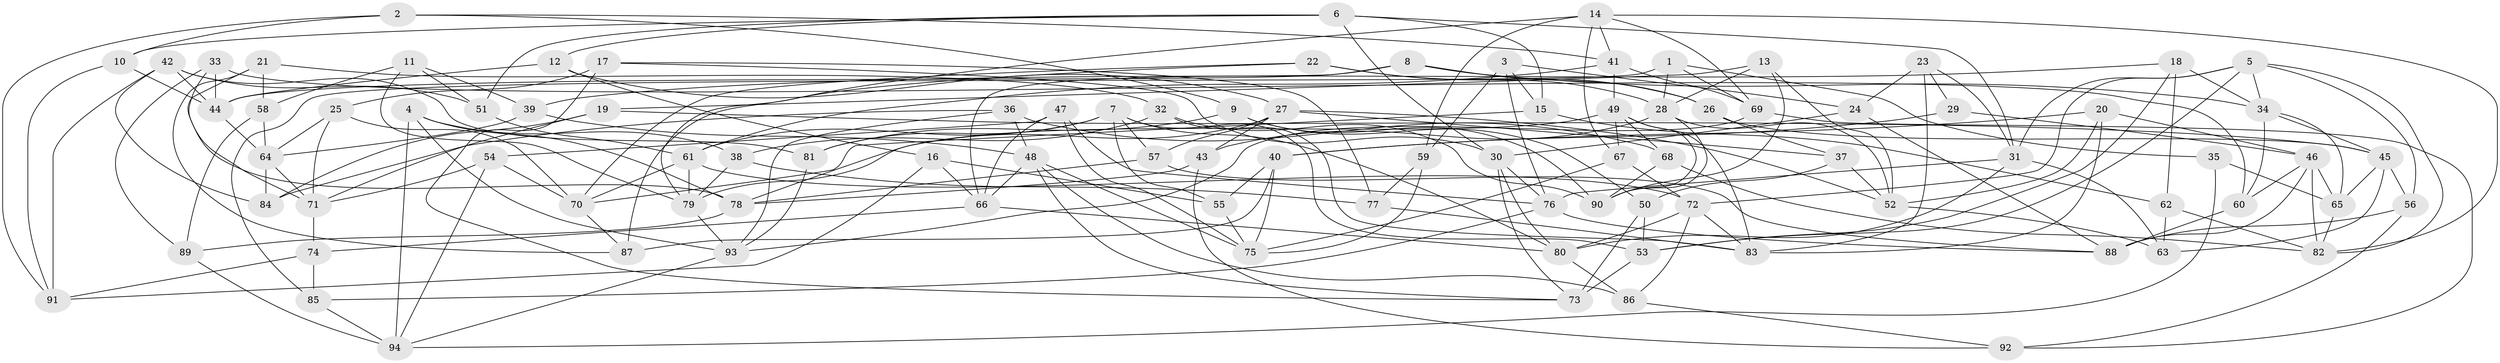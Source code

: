 // original degree distribution, {4: 1.0}
// Generated by graph-tools (version 1.1) at 2025/38/03/04/25 23:38:17]
// undirected, 94 vertices, 223 edges
graph export_dot {
  node [color=gray90,style=filled];
  1;
  2;
  3;
  4;
  5;
  6;
  7;
  8;
  9;
  10;
  11;
  12;
  13;
  14;
  15;
  16;
  17;
  18;
  19;
  20;
  21;
  22;
  23;
  24;
  25;
  26;
  27;
  28;
  29;
  30;
  31;
  32;
  33;
  34;
  35;
  36;
  37;
  38;
  39;
  40;
  41;
  42;
  43;
  44;
  45;
  46;
  47;
  48;
  49;
  50;
  51;
  52;
  53;
  54;
  55;
  56;
  57;
  58;
  59;
  60;
  61;
  62;
  63;
  64;
  65;
  66;
  67;
  68;
  69;
  70;
  71;
  72;
  73;
  74;
  75;
  76;
  77;
  78;
  79;
  80;
  81;
  82;
  83;
  84;
  85;
  86;
  87;
  88;
  89;
  90;
  91;
  92;
  93;
  94;
  1 -- 28 [weight=1.0];
  1 -- 35 [weight=1.0];
  1 -- 69 [weight=1.0];
  1 -- 85 [weight=1.0];
  2 -- 9 [weight=1.0];
  2 -- 10 [weight=1.0];
  2 -- 41 [weight=1.0];
  2 -- 91 [weight=1.0];
  3 -- 15 [weight=1.0];
  3 -- 24 [weight=1.0];
  3 -- 59 [weight=1.0];
  3 -- 76 [weight=1.0];
  4 -- 38 [weight=1.0];
  4 -- 78 [weight=1.0];
  4 -- 93 [weight=1.0];
  4 -- 94 [weight=1.0];
  5 -- 31 [weight=1.0];
  5 -- 34 [weight=1.0];
  5 -- 53 [weight=1.0];
  5 -- 56 [weight=1.0];
  5 -- 72 [weight=1.0];
  5 -- 82 [weight=1.0];
  6 -- 10 [weight=1.0];
  6 -- 12 [weight=1.0];
  6 -- 15 [weight=1.0];
  6 -- 30 [weight=1.0];
  6 -- 31 [weight=1.0];
  6 -- 51 [weight=1.0];
  7 -- 53 [weight=1.0];
  7 -- 55 [weight=1.0];
  7 -- 57 [weight=1.0];
  7 -- 61 [weight=1.0];
  7 -- 80 [weight=1.0];
  7 -- 81 [weight=1.0];
  8 -- 26 [weight=1.0];
  8 -- 34 [weight=1.0];
  8 -- 44 [weight=1.0];
  8 -- 66 [weight=1.0];
  9 -- 50 [weight=1.0];
  9 -- 81 [weight=1.0];
  9 -- 90 [weight=1.0];
  10 -- 44 [weight=1.0];
  10 -- 91 [weight=1.0];
  11 -- 39 [weight=1.0];
  11 -- 51 [weight=1.0];
  11 -- 58 [weight=1.0];
  11 -- 79 [weight=1.0];
  12 -- 16 [weight=1.0];
  12 -- 27 [weight=1.0];
  12 -- 44 [weight=1.0];
  13 -- 19 [weight=1.0];
  13 -- 28 [weight=1.0];
  13 -- 52 [weight=1.0];
  13 -- 90 [weight=1.0];
  14 -- 41 [weight=1.0];
  14 -- 59 [weight=1.0];
  14 -- 67 [weight=1.0];
  14 -- 69 [weight=1.0];
  14 -- 79 [weight=1.0];
  14 -- 82 [weight=1.0];
  15 -- 62 [weight=1.0];
  15 -- 70 [weight=1.0];
  16 -- 55 [weight=1.0];
  16 -- 66 [weight=1.0];
  16 -- 91 [weight=1.0];
  17 -- 25 [weight=1.0];
  17 -- 30 [weight=1.0];
  17 -- 73 [weight=1.0];
  17 -- 77 [weight=1.0];
  18 -- 34 [weight=1.0];
  18 -- 39 [weight=1.0];
  18 -- 53 [weight=1.0];
  18 -- 62 [weight=1.0];
  19 -- 45 [weight=1.0];
  19 -- 71 [weight=1.0];
  19 -- 84 [weight=1.0];
  20 -- 40 [weight=1.0];
  20 -- 46 [weight=1.0];
  20 -- 52 [weight=1.0];
  20 -- 83 [weight=1.0];
  21 -- 32 [weight=1.0];
  21 -- 58 [weight=1.0];
  21 -- 71 [weight=1.0];
  21 -- 87 [weight=1.0];
  22 -- 26 [weight=1.0];
  22 -- 28 [weight=1.0];
  22 -- 70 [weight=1.0];
  22 -- 87 [weight=1.0];
  23 -- 24 [weight=1.0];
  23 -- 29 [weight=1.0];
  23 -- 31 [weight=1.0];
  23 -- 83 [weight=1.0];
  24 -- 30 [weight=1.0];
  24 -- 88 [weight=1.0];
  25 -- 64 [weight=1.0];
  25 -- 70 [weight=1.0];
  25 -- 71 [weight=1.0];
  26 -- 37 [weight=1.0];
  26 -- 45 [weight=1.0];
  27 -- 37 [weight=1.0];
  27 -- 43 [weight=1.0];
  27 -- 52 [weight=1.0];
  27 -- 57 [weight=1.0];
  27 -- 78 [weight=1.0];
  28 -- 43 [weight=1.0];
  28 -- 52 [weight=1.0];
  28 -- 90 [weight=1.0];
  29 -- 40 [weight=2.0];
  29 -- 46 [weight=1.0];
  30 -- 73 [weight=1.0];
  30 -- 76 [weight=1.0];
  30 -- 80 [weight=1.0];
  31 -- 63 [weight=1.0];
  31 -- 76 [weight=1.0];
  31 -- 80 [weight=1.0];
  32 -- 38 [weight=1.0];
  32 -- 83 [weight=1.0];
  32 -- 90 [weight=1.0];
  33 -- 44 [weight=1.0];
  33 -- 60 [weight=1.0];
  33 -- 78 [weight=1.0];
  33 -- 89 [weight=1.0];
  34 -- 45 [weight=1.0];
  34 -- 60 [weight=1.0];
  34 -- 65 [weight=1.0];
  35 -- 65 [weight=2.0];
  35 -- 94 [weight=1.0];
  36 -- 48 [weight=1.0];
  36 -- 68 [weight=1.0];
  36 -- 84 [weight=1.0];
  36 -- 93 [weight=1.0];
  37 -- 50 [weight=1.0];
  37 -- 52 [weight=1.0];
  38 -- 77 [weight=1.0];
  38 -- 79 [weight=1.0];
  39 -- 48 [weight=1.0];
  39 -- 64 [weight=1.0];
  40 -- 55 [weight=1.0];
  40 -- 75 [weight=1.0];
  40 -- 87 [weight=1.0];
  41 -- 49 [weight=1.0];
  41 -- 61 [weight=1.0];
  41 -- 69 [weight=2.0];
  42 -- 44 [weight=1.0];
  42 -- 51 [weight=1.0];
  42 -- 81 [weight=1.0];
  42 -- 84 [weight=1.0];
  42 -- 91 [weight=2.0];
  43 -- 78 [weight=1.0];
  43 -- 92 [weight=1.0];
  44 -- 64 [weight=1.0];
  45 -- 56 [weight=1.0];
  45 -- 63 [weight=1.0];
  45 -- 65 [weight=1.0];
  46 -- 60 [weight=1.0];
  46 -- 65 [weight=1.0];
  46 -- 82 [weight=1.0];
  46 -- 88 [weight=1.0];
  47 -- 54 [weight=1.0];
  47 -- 66 [weight=1.0];
  47 -- 75 [weight=1.0];
  47 -- 76 [weight=1.0];
  48 -- 66 [weight=1.0];
  48 -- 73 [weight=1.0];
  48 -- 75 [weight=1.0];
  48 -- 86 [weight=1.0];
  49 -- 67 [weight=1.0];
  49 -- 68 [weight=1.0];
  49 -- 79 [weight=1.0];
  49 -- 83 [weight=1.0];
  49 -- 90 [weight=1.0];
  50 -- 53 [weight=1.0];
  50 -- 73 [weight=1.0];
  51 -- 61 [weight=1.0];
  52 -- 63 [weight=1.0];
  53 -- 73 [weight=2.0];
  54 -- 70 [weight=1.0];
  54 -- 71 [weight=1.0];
  54 -- 94 [weight=1.0];
  55 -- 75 [weight=1.0];
  56 -- 88 [weight=1.0];
  56 -- 92 [weight=1.0];
  57 -- 78 [weight=1.0];
  57 -- 88 [weight=1.0];
  58 -- 64 [weight=1.0];
  58 -- 89 [weight=1.0];
  59 -- 75 [weight=1.0];
  59 -- 77 [weight=1.0];
  60 -- 88 [weight=1.0];
  61 -- 70 [weight=1.0];
  61 -- 72 [weight=1.0];
  61 -- 79 [weight=1.0];
  62 -- 63 [weight=1.0];
  62 -- 82 [weight=1.0];
  64 -- 71 [weight=1.0];
  64 -- 84 [weight=1.0];
  65 -- 82 [weight=1.0];
  66 -- 74 [weight=1.0];
  66 -- 80 [weight=1.0];
  67 -- 72 [weight=1.0];
  67 -- 75 [weight=1.0];
  68 -- 82 [weight=1.0];
  68 -- 90 [weight=1.0];
  69 -- 92 [weight=1.0];
  69 -- 93 [weight=1.0];
  70 -- 87 [weight=1.0];
  71 -- 74 [weight=1.0];
  72 -- 80 [weight=1.0];
  72 -- 83 [weight=1.0];
  72 -- 86 [weight=1.0];
  74 -- 85 [weight=1.0];
  74 -- 91 [weight=1.0];
  76 -- 85 [weight=1.0];
  76 -- 88 [weight=1.0];
  77 -- 83 [weight=1.0];
  78 -- 89 [weight=1.0];
  79 -- 93 [weight=1.0];
  80 -- 86 [weight=1.0];
  81 -- 93 [weight=1.0];
  85 -- 94 [weight=1.0];
  86 -- 92 [weight=1.0];
  89 -- 94 [weight=1.0];
  93 -- 94 [weight=1.0];
}
